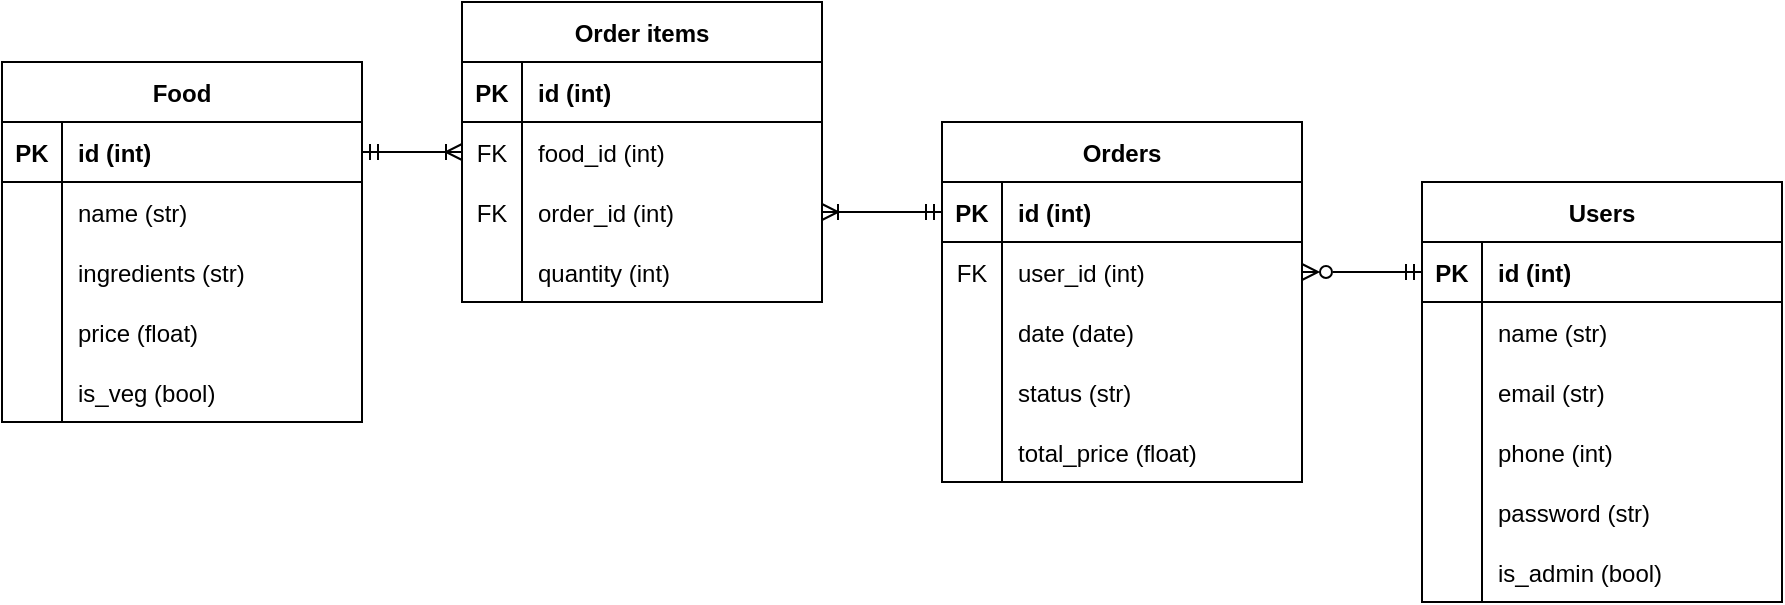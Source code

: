 <mxfile version="20.5.2" type="device"><diagram id="uRsdhflDdtoOMmll3cLZ" name="Page-1"><mxGraphModel dx="1113" dy="693" grid="1" gridSize="10" guides="1" tooltips="1" connect="1" arrows="1" fold="1" page="1" pageScale="1" pageWidth="827" pageHeight="1169" math="0" shadow="0"><root><mxCell id="0"/><mxCell id="1" parent="0"/><mxCell id="iGJ9qGUGI-kX-xGFb3I8-14" value="Food" style="shape=table;startSize=30;container=1;collapsible=1;childLayout=tableLayout;fixedRows=1;rowLines=0;fontStyle=1;align=center;resizeLast=1;" parent="1" vertex="1"><mxGeometry x="40" y="70" width="180" height="180" as="geometry"/></mxCell><mxCell id="iGJ9qGUGI-kX-xGFb3I8-15" value="" style="shape=tableRow;horizontal=0;startSize=0;swimlaneHead=0;swimlaneBody=0;fillColor=none;collapsible=0;dropTarget=0;points=[[0,0.5],[1,0.5]];portConstraint=eastwest;top=0;left=0;right=0;bottom=1;" parent="iGJ9qGUGI-kX-xGFb3I8-14" vertex="1"><mxGeometry y="30" width="180" height="30" as="geometry"/></mxCell><mxCell id="iGJ9qGUGI-kX-xGFb3I8-16" value="PK" style="shape=partialRectangle;connectable=0;fillColor=none;top=0;left=0;bottom=0;right=0;fontStyle=1;overflow=hidden;" parent="iGJ9qGUGI-kX-xGFb3I8-15" vertex="1"><mxGeometry width="30" height="30" as="geometry"><mxRectangle width="30" height="30" as="alternateBounds"/></mxGeometry></mxCell><mxCell id="iGJ9qGUGI-kX-xGFb3I8-17" value="id (int)" style="shape=partialRectangle;connectable=0;fillColor=none;top=0;left=0;bottom=0;right=0;align=left;spacingLeft=6;fontStyle=1;overflow=hidden;" parent="iGJ9qGUGI-kX-xGFb3I8-15" vertex="1"><mxGeometry x="30" width="150" height="30" as="geometry"><mxRectangle width="150" height="30" as="alternateBounds"/></mxGeometry></mxCell><mxCell id="iGJ9qGUGI-kX-xGFb3I8-18" value="" style="shape=tableRow;horizontal=0;startSize=0;swimlaneHead=0;swimlaneBody=0;fillColor=none;collapsible=0;dropTarget=0;points=[[0,0.5],[1,0.5]];portConstraint=eastwest;top=0;left=0;right=0;bottom=0;" parent="iGJ9qGUGI-kX-xGFb3I8-14" vertex="1"><mxGeometry y="60" width="180" height="30" as="geometry"/></mxCell><mxCell id="iGJ9qGUGI-kX-xGFb3I8-19" value="" style="shape=partialRectangle;connectable=0;fillColor=none;top=0;left=0;bottom=0;right=0;editable=1;overflow=hidden;" parent="iGJ9qGUGI-kX-xGFb3I8-18" vertex="1"><mxGeometry width="30" height="30" as="geometry"><mxRectangle width="30" height="30" as="alternateBounds"/></mxGeometry></mxCell><mxCell id="iGJ9qGUGI-kX-xGFb3I8-20" value="name (str)" style="shape=partialRectangle;connectable=0;fillColor=none;top=0;left=0;bottom=0;right=0;align=left;spacingLeft=6;overflow=hidden;" parent="iGJ9qGUGI-kX-xGFb3I8-18" vertex="1"><mxGeometry x="30" width="150" height="30" as="geometry"><mxRectangle width="150" height="30" as="alternateBounds"/></mxGeometry></mxCell><mxCell id="iGJ9qGUGI-kX-xGFb3I8-29" value="" style="shape=tableRow;horizontal=0;startSize=0;swimlaneHead=0;swimlaneBody=0;fillColor=none;collapsible=0;dropTarget=0;points=[[0,0.5],[1,0.5]];portConstraint=eastwest;top=0;left=0;right=0;bottom=0;" parent="iGJ9qGUGI-kX-xGFb3I8-14" vertex="1"><mxGeometry y="90" width="180" height="30" as="geometry"/></mxCell><mxCell id="iGJ9qGUGI-kX-xGFb3I8-30" value="" style="shape=partialRectangle;connectable=0;fillColor=none;top=0;left=0;bottom=0;right=0;editable=1;overflow=hidden;" parent="iGJ9qGUGI-kX-xGFb3I8-29" vertex="1"><mxGeometry width="30" height="30" as="geometry"><mxRectangle width="30" height="30" as="alternateBounds"/></mxGeometry></mxCell><mxCell id="iGJ9qGUGI-kX-xGFb3I8-31" value="ingredients (str)" style="shape=partialRectangle;connectable=0;fillColor=none;top=0;left=0;bottom=0;right=0;align=left;spacingLeft=6;overflow=hidden;" parent="iGJ9qGUGI-kX-xGFb3I8-29" vertex="1"><mxGeometry x="30" width="150" height="30" as="geometry"><mxRectangle width="150" height="30" as="alternateBounds"/></mxGeometry></mxCell><mxCell id="iGJ9qGUGI-kX-xGFb3I8-32" value="" style="shape=tableRow;horizontal=0;startSize=0;swimlaneHead=0;swimlaneBody=0;fillColor=none;collapsible=0;dropTarget=0;points=[[0,0.5],[1,0.5]];portConstraint=eastwest;top=0;left=0;right=0;bottom=0;" parent="iGJ9qGUGI-kX-xGFb3I8-14" vertex="1"><mxGeometry y="120" width="180" height="30" as="geometry"/></mxCell><mxCell id="iGJ9qGUGI-kX-xGFb3I8-33" value="" style="shape=partialRectangle;connectable=0;fillColor=none;top=0;left=0;bottom=0;right=0;editable=1;overflow=hidden;" parent="iGJ9qGUGI-kX-xGFb3I8-32" vertex="1"><mxGeometry width="30" height="30" as="geometry"><mxRectangle width="30" height="30" as="alternateBounds"/></mxGeometry></mxCell><mxCell id="iGJ9qGUGI-kX-xGFb3I8-34" value="price (float)" style="shape=partialRectangle;connectable=0;fillColor=none;top=0;left=0;bottom=0;right=0;align=left;spacingLeft=6;overflow=hidden;" parent="iGJ9qGUGI-kX-xGFb3I8-32" vertex="1"><mxGeometry x="30" width="150" height="30" as="geometry"><mxRectangle width="150" height="30" as="alternateBounds"/></mxGeometry></mxCell><mxCell id="iGJ9qGUGI-kX-xGFb3I8-26" value="" style="shape=tableRow;horizontal=0;startSize=0;swimlaneHead=0;swimlaneBody=0;fillColor=none;collapsible=0;dropTarget=0;points=[[0,0.5],[1,0.5]];portConstraint=eastwest;top=0;left=0;right=0;bottom=0;" parent="iGJ9qGUGI-kX-xGFb3I8-14" vertex="1"><mxGeometry y="150" width="180" height="30" as="geometry"/></mxCell><mxCell id="iGJ9qGUGI-kX-xGFb3I8-27" value="" style="shape=partialRectangle;connectable=0;fillColor=none;top=0;left=0;bottom=0;right=0;editable=1;overflow=hidden;" parent="iGJ9qGUGI-kX-xGFb3I8-26" vertex="1"><mxGeometry width="30" height="30" as="geometry"><mxRectangle width="30" height="30" as="alternateBounds"/></mxGeometry></mxCell><mxCell id="iGJ9qGUGI-kX-xGFb3I8-28" value="is_veg (bool)" style="shape=partialRectangle;connectable=0;fillColor=none;top=0;left=0;bottom=0;right=0;align=left;spacingLeft=6;overflow=hidden;" parent="iGJ9qGUGI-kX-xGFb3I8-26" vertex="1"><mxGeometry x="30" width="150" height="30" as="geometry"><mxRectangle width="150" height="30" as="alternateBounds"/></mxGeometry></mxCell><mxCell id="iGJ9qGUGI-kX-xGFb3I8-39" value="Orders" style="shape=table;startSize=30;container=1;collapsible=1;childLayout=tableLayout;fixedRows=1;rowLines=0;fontStyle=1;align=center;resizeLast=1;" parent="1" vertex="1"><mxGeometry x="510" y="100" width="180" height="180" as="geometry"/></mxCell><mxCell id="iGJ9qGUGI-kX-xGFb3I8-40" value="" style="shape=tableRow;horizontal=0;startSize=0;swimlaneHead=0;swimlaneBody=0;fillColor=none;collapsible=0;dropTarget=0;points=[[0,0.5],[1,0.5]];portConstraint=eastwest;top=0;left=0;right=0;bottom=1;" parent="iGJ9qGUGI-kX-xGFb3I8-39" vertex="1"><mxGeometry y="30" width="180" height="30" as="geometry"/></mxCell><mxCell id="iGJ9qGUGI-kX-xGFb3I8-41" value="PK" style="shape=partialRectangle;connectable=0;fillColor=none;top=0;left=0;bottom=0;right=0;fontStyle=1;overflow=hidden;" parent="iGJ9qGUGI-kX-xGFb3I8-40" vertex="1"><mxGeometry width="30" height="30" as="geometry"><mxRectangle width="30" height="30" as="alternateBounds"/></mxGeometry></mxCell><mxCell id="iGJ9qGUGI-kX-xGFb3I8-42" value="id (int)" style="shape=partialRectangle;connectable=0;fillColor=none;top=0;left=0;bottom=0;right=0;align=left;spacingLeft=6;fontStyle=1;overflow=hidden;" parent="iGJ9qGUGI-kX-xGFb3I8-40" vertex="1"><mxGeometry x="30" width="150" height="30" as="geometry"><mxRectangle width="150" height="30" as="alternateBounds"/></mxGeometry></mxCell><mxCell id="iGJ9qGUGI-kX-xGFb3I8-71" value="" style="shape=tableRow;horizontal=0;startSize=0;swimlaneHead=0;swimlaneBody=0;fillColor=none;collapsible=0;dropTarget=0;points=[[0,0.5],[1,0.5]];portConstraint=eastwest;top=0;left=0;right=0;bottom=0;" parent="iGJ9qGUGI-kX-xGFb3I8-39" vertex="1"><mxGeometry y="60" width="180" height="30" as="geometry"/></mxCell><mxCell id="iGJ9qGUGI-kX-xGFb3I8-72" value="FK" style="shape=partialRectangle;connectable=0;fillColor=none;top=0;left=0;bottom=0;right=0;editable=1;overflow=hidden;" parent="iGJ9qGUGI-kX-xGFb3I8-71" vertex="1"><mxGeometry width="30" height="30" as="geometry"><mxRectangle width="30" height="30" as="alternateBounds"/></mxGeometry></mxCell><mxCell id="iGJ9qGUGI-kX-xGFb3I8-73" value="user_id (int)" style="shape=partialRectangle;connectable=0;fillColor=none;top=0;left=0;bottom=0;right=0;align=left;spacingLeft=6;overflow=hidden;" parent="iGJ9qGUGI-kX-xGFb3I8-71" vertex="1"><mxGeometry x="30" width="150" height="30" as="geometry"><mxRectangle width="150" height="30" as="alternateBounds"/></mxGeometry></mxCell><mxCell id="iGJ9qGUGI-kX-xGFb3I8-74" value="" style="shape=tableRow;horizontal=0;startSize=0;swimlaneHead=0;swimlaneBody=0;fillColor=none;collapsible=0;dropTarget=0;points=[[0,0.5],[1,0.5]];portConstraint=eastwest;top=0;left=0;right=0;bottom=0;" parent="iGJ9qGUGI-kX-xGFb3I8-39" vertex="1"><mxGeometry y="90" width="180" height="30" as="geometry"/></mxCell><mxCell id="iGJ9qGUGI-kX-xGFb3I8-75" value="" style="shape=partialRectangle;connectable=0;fillColor=none;top=0;left=0;bottom=0;right=0;editable=1;overflow=hidden;" parent="iGJ9qGUGI-kX-xGFb3I8-74" vertex="1"><mxGeometry width="30" height="30" as="geometry"><mxRectangle width="30" height="30" as="alternateBounds"/></mxGeometry></mxCell><mxCell id="iGJ9qGUGI-kX-xGFb3I8-76" value="date (date)" style="shape=partialRectangle;connectable=0;fillColor=none;top=0;left=0;bottom=0;right=0;align=left;spacingLeft=6;overflow=hidden;" parent="iGJ9qGUGI-kX-xGFb3I8-74" vertex="1"><mxGeometry x="30" width="150" height="30" as="geometry"><mxRectangle width="150" height="30" as="alternateBounds"/></mxGeometry></mxCell><mxCell id="iGJ9qGUGI-kX-xGFb3I8-77" value="" style="shape=tableRow;horizontal=0;startSize=0;swimlaneHead=0;swimlaneBody=0;fillColor=none;collapsible=0;dropTarget=0;points=[[0,0.5],[1,0.5]];portConstraint=eastwest;top=0;left=0;right=0;bottom=0;" parent="iGJ9qGUGI-kX-xGFb3I8-39" vertex="1"><mxGeometry y="120" width="180" height="30" as="geometry"/></mxCell><mxCell id="iGJ9qGUGI-kX-xGFb3I8-78" value="" style="shape=partialRectangle;connectable=0;fillColor=none;top=0;left=0;bottom=0;right=0;editable=1;overflow=hidden;" parent="iGJ9qGUGI-kX-xGFb3I8-77" vertex="1"><mxGeometry width="30" height="30" as="geometry"><mxRectangle width="30" height="30" as="alternateBounds"/></mxGeometry></mxCell><mxCell id="iGJ9qGUGI-kX-xGFb3I8-79" value="status (str)" style="shape=partialRectangle;connectable=0;fillColor=none;top=0;left=0;bottom=0;right=0;align=left;spacingLeft=6;overflow=hidden;" parent="iGJ9qGUGI-kX-xGFb3I8-77" vertex="1"><mxGeometry x="30" width="150" height="30" as="geometry"><mxRectangle width="150" height="30" as="alternateBounds"/></mxGeometry></mxCell><mxCell id="iGJ9qGUGI-kX-xGFb3I8-67" value="" style="shape=tableRow;horizontal=0;startSize=0;swimlaneHead=0;swimlaneBody=0;fillColor=none;collapsible=0;dropTarget=0;points=[[0,0.5],[1,0.5]];portConstraint=eastwest;top=0;left=0;right=0;bottom=0;" parent="iGJ9qGUGI-kX-xGFb3I8-39" vertex="1"><mxGeometry y="150" width="180" height="30" as="geometry"/></mxCell><mxCell id="iGJ9qGUGI-kX-xGFb3I8-68" value="" style="shape=partialRectangle;connectable=0;fillColor=none;top=0;left=0;bottom=0;right=0;editable=1;overflow=hidden;" parent="iGJ9qGUGI-kX-xGFb3I8-67" vertex="1"><mxGeometry width="30" height="30" as="geometry"><mxRectangle width="30" height="30" as="alternateBounds"/></mxGeometry></mxCell><mxCell id="iGJ9qGUGI-kX-xGFb3I8-69" value="total_price (float)" style="shape=partialRectangle;connectable=0;fillColor=none;top=0;left=0;bottom=0;right=0;align=left;spacingLeft=6;overflow=hidden;" parent="iGJ9qGUGI-kX-xGFb3I8-67" vertex="1"><mxGeometry x="30" width="150" height="30" as="geometry"><mxRectangle width="150" height="30" as="alternateBounds"/></mxGeometry></mxCell><mxCell id="iGJ9qGUGI-kX-xGFb3I8-50" value="Users" style="shape=table;startSize=30;container=1;collapsible=1;childLayout=tableLayout;fixedRows=1;rowLines=0;fontStyle=1;align=center;resizeLast=1;" parent="1" vertex="1"><mxGeometry x="750" y="130" width="180" height="210" as="geometry"/></mxCell><mxCell id="iGJ9qGUGI-kX-xGFb3I8-51" value="" style="shape=tableRow;horizontal=0;startSize=0;swimlaneHead=0;swimlaneBody=0;fillColor=none;collapsible=0;dropTarget=0;points=[[0,0.5],[1,0.5]];portConstraint=eastwest;top=0;left=0;right=0;bottom=1;" parent="iGJ9qGUGI-kX-xGFb3I8-50" vertex="1"><mxGeometry y="30" width="180" height="30" as="geometry"/></mxCell><mxCell id="iGJ9qGUGI-kX-xGFb3I8-52" value="PK" style="shape=partialRectangle;connectable=0;fillColor=none;top=0;left=0;bottom=0;right=0;fontStyle=1;overflow=hidden;" parent="iGJ9qGUGI-kX-xGFb3I8-51" vertex="1"><mxGeometry width="30" height="30" as="geometry"><mxRectangle width="30" height="30" as="alternateBounds"/></mxGeometry></mxCell><mxCell id="iGJ9qGUGI-kX-xGFb3I8-53" value="id (int)" style="shape=partialRectangle;connectable=0;fillColor=none;top=0;left=0;bottom=0;right=0;align=left;spacingLeft=6;fontStyle=1;overflow=hidden;" parent="iGJ9qGUGI-kX-xGFb3I8-51" vertex="1"><mxGeometry x="30" width="150" height="30" as="geometry"><mxRectangle width="150" height="30" as="alternateBounds"/></mxGeometry></mxCell><mxCell id="iGJ9qGUGI-kX-xGFb3I8-54" value="" style="shape=tableRow;horizontal=0;startSize=0;swimlaneHead=0;swimlaneBody=0;fillColor=none;collapsible=0;dropTarget=0;points=[[0,0.5],[1,0.5]];portConstraint=eastwest;top=0;left=0;right=0;bottom=0;" parent="iGJ9qGUGI-kX-xGFb3I8-50" vertex="1"><mxGeometry y="60" width="180" height="30" as="geometry"/></mxCell><mxCell id="iGJ9qGUGI-kX-xGFb3I8-55" value="" style="shape=partialRectangle;connectable=0;fillColor=none;top=0;left=0;bottom=0;right=0;editable=1;overflow=hidden;" parent="iGJ9qGUGI-kX-xGFb3I8-54" vertex="1"><mxGeometry width="30" height="30" as="geometry"><mxRectangle width="30" height="30" as="alternateBounds"/></mxGeometry></mxCell><mxCell id="iGJ9qGUGI-kX-xGFb3I8-56" value="name (str)" style="shape=partialRectangle;connectable=0;fillColor=none;top=0;left=0;bottom=0;right=0;align=left;spacingLeft=6;overflow=hidden;" parent="iGJ9qGUGI-kX-xGFb3I8-54" vertex="1"><mxGeometry x="30" width="150" height="30" as="geometry"><mxRectangle width="150" height="30" as="alternateBounds"/></mxGeometry></mxCell><mxCell id="iGJ9qGUGI-kX-xGFb3I8-57" value="" style="shape=tableRow;horizontal=0;startSize=0;swimlaneHead=0;swimlaneBody=0;fillColor=none;collapsible=0;dropTarget=0;points=[[0,0.5],[1,0.5]];portConstraint=eastwest;top=0;left=0;right=0;bottom=0;" parent="iGJ9qGUGI-kX-xGFb3I8-50" vertex="1"><mxGeometry y="90" width="180" height="30" as="geometry"/></mxCell><mxCell id="iGJ9qGUGI-kX-xGFb3I8-58" value="" style="shape=partialRectangle;connectable=0;fillColor=none;top=0;left=0;bottom=0;right=0;editable=1;overflow=hidden;" parent="iGJ9qGUGI-kX-xGFb3I8-57" vertex="1"><mxGeometry width="30" height="30" as="geometry"><mxRectangle width="30" height="30" as="alternateBounds"/></mxGeometry></mxCell><mxCell id="iGJ9qGUGI-kX-xGFb3I8-59" value="email (str)" style="shape=partialRectangle;connectable=0;fillColor=none;top=0;left=0;bottom=0;right=0;align=left;spacingLeft=6;overflow=hidden;" parent="iGJ9qGUGI-kX-xGFb3I8-57" vertex="1"><mxGeometry x="30" width="150" height="30" as="geometry"><mxRectangle width="150" height="30" as="alternateBounds"/></mxGeometry></mxCell><mxCell id="iGJ9qGUGI-kX-xGFb3I8-60" value="" style="shape=tableRow;horizontal=0;startSize=0;swimlaneHead=0;swimlaneBody=0;fillColor=none;collapsible=0;dropTarget=0;points=[[0,0.5],[1,0.5]];portConstraint=eastwest;top=0;left=0;right=0;bottom=0;" parent="iGJ9qGUGI-kX-xGFb3I8-50" vertex="1"><mxGeometry y="120" width="180" height="30" as="geometry"/></mxCell><mxCell id="iGJ9qGUGI-kX-xGFb3I8-61" value="" style="shape=partialRectangle;connectable=0;fillColor=none;top=0;left=0;bottom=0;right=0;editable=1;overflow=hidden;" parent="iGJ9qGUGI-kX-xGFb3I8-60" vertex="1"><mxGeometry width="30" height="30" as="geometry"><mxRectangle width="30" height="30" as="alternateBounds"/></mxGeometry></mxCell><mxCell id="iGJ9qGUGI-kX-xGFb3I8-62" value="phone (int)" style="shape=partialRectangle;connectable=0;fillColor=none;top=0;left=0;bottom=0;right=0;align=left;spacingLeft=6;overflow=hidden;" parent="iGJ9qGUGI-kX-xGFb3I8-60" vertex="1"><mxGeometry x="30" width="150" height="30" as="geometry"><mxRectangle width="150" height="30" as="alternateBounds"/></mxGeometry></mxCell><mxCell id="iGJ9qGUGI-kX-xGFb3I8-63" value="" style="shape=tableRow;horizontal=0;startSize=0;swimlaneHead=0;swimlaneBody=0;fillColor=none;collapsible=0;dropTarget=0;points=[[0,0.5],[1,0.5]];portConstraint=eastwest;top=0;left=0;right=0;bottom=0;" parent="iGJ9qGUGI-kX-xGFb3I8-50" vertex="1"><mxGeometry y="150" width="180" height="30" as="geometry"/></mxCell><mxCell id="iGJ9qGUGI-kX-xGFb3I8-64" value="" style="shape=partialRectangle;connectable=0;fillColor=none;top=0;left=0;bottom=0;right=0;editable=1;overflow=hidden;" parent="iGJ9qGUGI-kX-xGFb3I8-63" vertex="1"><mxGeometry width="30" height="30" as="geometry"><mxRectangle width="30" height="30" as="alternateBounds"/></mxGeometry></mxCell><mxCell id="iGJ9qGUGI-kX-xGFb3I8-65" value="password (str)" style="shape=partialRectangle;connectable=0;fillColor=none;top=0;left=0;bottom=0;right=0;align=left;spacingLeft=6;overflow=hidden;" parent="iGJ9qGUGI-kX-xGFb3I8-63" vertex="1"><mxGeometry x="30" width="150" height="30" as="geometry"><mxRectangle width="150" height="30" as="alternateBounds"/></mxGeometry></mxCell><mxCell id="iGJ9qGUGI-kX-xGFb3I8-101" value="" style="shape=tableRow;horizontal=0;startSize=0;swimlaneHead=0;swimlaneBody=0;fillColor=none;collapsible=0;dropTarget=0;points=[[0,0.5],[1,0.5]];portConstraint=eastwest;top=0;left=0;right=0;bottom=0;" parent="iGJ9qGUGI-kX-xGFb3I8-50" vertex="1"><mxGeometry y="180" width="180" height="30" as="geometry"/></mxCell><mxCell id="iGJ9qGUGI-kX-xGFb3I8-102" value="" style="shape=partialRectangle;connectable=0;fillColor=none;top=0;left=0;bottom=0;right=0;editable=1;overflow=hidden;" parent="iGJ9qGUGI-kX-xGFb3I8-101" vertex="1"><mxGeometry width="30" height="30" as="geometry"><mxRectangle width="30" height="30" as="alternateBounds"/></mxGeometry></mxCell><mxCell id="iGJ9qGUGI-kX-xGFb3I8-103" value="is_admin (bool)" style="shape=partialRectangle;connectable=0;fillColor=none;top=0;left=0;bottom=0;right=0;align=left;spacingLeft=6;overflow=hidden;" parent="iGJ9qGUGI-kX-xGFb3I8-101" vertex="1"><mxGeometry x="30" width="150" height="30" as="geometry"><mxRectangle width="150" height="30" as="alternateBounds"/></mxGeometry></mxCell><mxCell id="wjs9Me3lQ6bdpVvaRGOC-1" value="" style="edgeStyle=entityRelationEdgeStyle;fontSize=12;html=1;endArrow=ERzeroToMany;startArrow=ERmandOne;rounded=0;entryX=1;entryY=0.5;entryDx=0;entryDy=0;exitX=0;exitY=0.5;exitDx=0;exitDy=0;endFill=0;" parent="1" source="iGJ9qGUGI-kX-xGFb3I8-51" target="iGJ9qGUGI-kX-xGFb3I8-71" edge="1"><mxGeometry width="100" height="100" relative="1" as="geometry"><mxPoint x="960" y="200" as="sourcePoint"/><mxPoint x="900" y="550" as="targetPoint"/></mxGeometry></mxCell><mxCell id="4416yG-SrQThSKke8HDW-1" value="Order items" style="shape=table;startSize=30;container=1;collapsible=1;childLayout=tableLayout;fixedRows=1;rowLines=0;fontStyle=1;align=center;resizeLast=1;" parent="1" vertex="1"><mxGeometry x="270" y="40" width="180" height="150" as="geometry"/></mxCell><mxCell id="4416yG-SrQThSKke8HDW-2" value="" style="shape=tableRow;horizontal=0;startSize=0;swimlaneHead=0;swimlaneBody=0;fillColor=none;collapsible=0;dropTarget=0;points=[[0,0.5],[1,0.5]];portConstraint=eastwest;top=0;left=0;right=0;bottom=1;" parent="4416yG-SrQThSKke8HDW-1" vertex="1"><mxGeometry y="30" width="180" height="30" as="geometry"/></mxCell><mxCell id="4416yG-SrQThSKke8HDW-3" value="PK" style="shape=partialRectangle;connectable=0;fillColor=none;top=0;left=0;bottom=0;right=0;fontStyle=1;overflow=hidden;" parent="4416yG-SrQThSKke8HDW-2" vertex="1"><mxGeometry width="30" height="30" as="geometry"><mxRectangle width="30" height="30" as="alternateBounds"/></mxGeometry></mxCell><mxCell id="4416yG-SrQThSKke8HDW-4" value="id (int)" style="shape=partialRectangle;connectable=0;fillColor=none;top=0;left=0;bottom=0;right=0;align=left;spacingLeft=6;fontStyle=1;overflow=hidden;" parent="4416yG-SrQThSKke8HDW-2" vertex="1"><mxGeometry x="30" width="150" height="30" as="geometry"><mxRectangle width="150" height="30" as="alternateBounds"/></mxGeometry></mxCell><mxCell id="4416yG-SrQThSKke8HDW-5" value="" style="shape=tableRow;horizontal=0;startSize=0;swimlaneHead=0;swimlaneBody=0;fillColor=none;collapsible=0;dropTarget=0;points=[[0,0.5],[1,0.5]];portConstraint=eastwest;top=0;left=0;right=0;bottom=0;" parent="4416yG-SrQThSKke8HDW-1" vertex="1"><mxGeometry y="60" width="180" height="30" as="geometry"/></mxCell><mxCell id="4416yG-SrQThSKke8HDW-6" value="FK" style="shape=partialRectangle;connectable=0;fillColor=none;top=0;left=0;bottom=0;right=0;editable=1;overflow=hidden;" parent="4416yG-SrQThSKke8HDW-5" vertex="1"><mxGeometry width="30" height="30" as="geometry"><mxRectangle width="30" height="30" as="alternateBounds"/></mxGeometry></mxCell><mxCell id="4416yG-SrQThSKke8HDW-7" value="food_id (int)" style="shape=partialRectangle;connectable=0;fillColor=none;top=0;left=0;bottom=0;right=0;align=left;spacingLeft=6;overflow=hidden;" parent="4416yG-SrQThSKke8HDW-5" vertex="1"><mxGeometry x="30" width="150" height="30" as="geometry"><mxRectangle width="150" height="30" as="alternateBounds"/></mxGeometry></mxCell><mxCell id="4416yG-SrQThSKke8HDW-14" value="" style="shape=tableRow;horizontal=0;startSize=0;swimlaneHead=0;swimlaneBody=0;fillColor=none;collapsible=0;dropTarget=0;points=[[0,0.5],[1,0.5]];portConstraint=eastwest;top=0;left=0;right=0;bottom=0;" parent="4416yG-SrQThSKke8HDW-1" vertex="1"><mxGeometry y="90" width="180" height="30" as="geometry"/></mxCell><mxCell id="4416yG-SrQThSKke8HDW-15" value="FK" style="shape=partialRectangle;connectable=0;fillColor=none;top=0;left=0;bottom=0;right=0;editable=1;overflow=hidden;" parent="4416yG-SrQThSKke8HDW-14" vertex="1"><mxGeometry width="30" height="30" as="geometry"><mxRectangle width="30" height="30" as="alternateBounds"/></mxGeometry></mxCell><mxCell id="4416yG-SrQThSKke8HDW-16" value="order_id (int)" style="shape=partialRectangle;connectable=0;fillColor=none;top=0;left=0;bottom=0;right=0;align=left;spacingLeft=6;overflow=hidden;" parent="4416yG-SrQThSKke8HDW-14" vertex="1"><mxGeometry x="30" width="150" height="30" as="geometry"><mxRectangle width="150" height="30" as="alternateBounds"/></mxGeometry></mxCell><mxCell id="jOgxdrqXML0h0q3f-AGQ-11" value="" style="shape=tableRow;horizontal=0;startSize=0;swimlaneHead=0;swimlaneBody=0;fillColor=none;collapsible=0;dropTarget=0;points=[[0,0.5],[1,0.5]];portConstraint=eastwest;top=0;left=0;right=0;bottom=0;" vertex="1" parent="4416yG-SrQThSKke8HDW-1"><mxGeometry y="120" width="180" height="30" as="geometry"/></mxCell><mxCell id="jOgxdrqXML0h0q3f-AGQ-12" value="" style="shape=partialRectangle;connectable=0;fillColor=none;top=0;left=0;bottom=0;right=0;editable=1;overflow=hidden;" vertex="1" parent="jOgxdrqXML0h0q3f-AGQ-11"><mxGeometry width="30" height="30" as="geometry"><mxRectangle width="30" height="30" as="alternateBounds"/></mxGeometry></mxCell><mxCell id="jOgxdrqXML0h0q3f-AGQ-13" value="quantity (int)" style="shape=partialRectangle;connectable=0;fillColor=none;top=0;left=0;bottom=0;right=0;align=left;spacingLeft=6;overflow=hidden;" vertex="1" parent="jOgxdrqXML0h0q3f-AGQ-11"><mxGeometry x="30" width="150" height="30" as="geometry"><mxRectangle width="150" height="30" as="alternateBounds"/></mxGeometry></mxCell><mxCell id="4416yG-SrQThSKke8HDW-23" value="" style="edgeStyle=entityRelationEdgeStyle;fontSize=12;html=1;endArrow=ERoneToMany;startArrow=ERmandOne;rounded=0;exitX=1;exitY=0.5;exitDx=0;exitDy=0;entryX=0;entryY=0.5;entryDx=0;entryDy=0;" parent="1" source="iGJ9qGUGI-kX-xGFb3I8-15" target="4416yG-SrQThSKke8HDW-5" edge="1"><mxGeometry width="100" height="100" relative="1" as="geometry"><mxPoint x="180" y="220" as="sourcePoint"/><mxPoint x="280" y="120" as="targetPoint"/></mxGeometry></mxCell><mxCell id="jOgxdrqXML0h0q3f-AGQ-14" value="" style="edgeStyle=entityRelationEdgeStyle;fontSize=12;html=1;endArrow=ERoneToMany;startArrow=ERmandOne;rounded=0;exitX=0;exitY=0.5;exitDx=0;exitDy=0;" edge="1" parent="1" source="iGJ9qGUGI-kX-xGFb3I8-40" target="4416yG-SrQThSKke8HDW-14"><mxGeometry width="100" height="100" relative="1" as="geometry"><mxPoint x="450" y="370" as="sourcePoint"/><mxPoint x="500" y="370" as="targetPoint"/></mxGeometry></mxCell></root></mxGraphModel></diagram></mxfile>